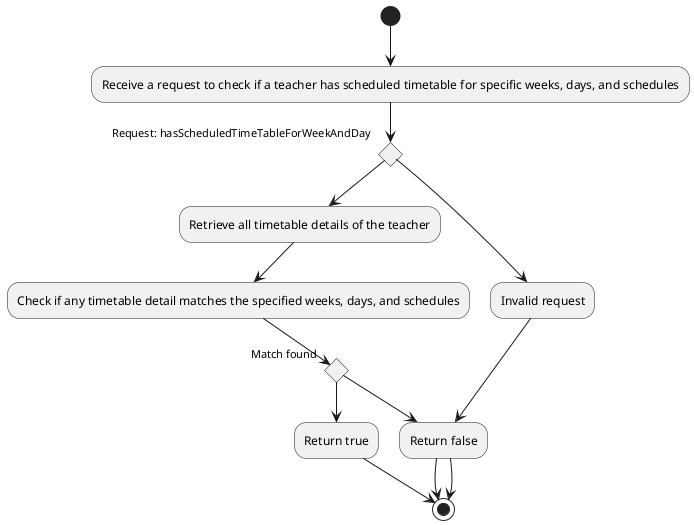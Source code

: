 @startuml

(*) --> "Receive a request to check if a teacher has scheduled timetable for specific weeks, days, and schedules"

if "Request: hasScheduledTimeTableForWeekAndDay" then
    --> "Retrieve all timetable details of the teacher"
    --> "Check if any timetable detail matches the specified weeks, days, and schedules"
    --> if "Match found" then
        --> "Return true"
        --> (*)
    else
        --> "Return false"
        --> (*)
    endif
else
    --> "Invalid request"
    --> "Return false"
    --> (*)
endif

@enduml
